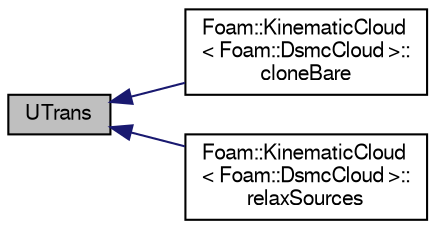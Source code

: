 digraph "UTrans"
{
  bgcolor="transparent";
  edge [fontname="FreeSans",fontsize="10",labelfontname="FreeSans",labelfontsize="10"];
  node [fontname="FreeSans",fontsize="10",shape=record];
  rankdir="LR";
  Node120 [label="UTrans",height=0.2,width=0.4,color="black", fillcolor="grey75", style="filled", fontcolor="black"];
  Node120 -> Node121 [dir="back",color="midnightblue",fontsize="10",style="solid",fontname="FreeSans"];
  Node121 [label="Foam::KinematicCloud\l\< Foam::DsmcCloud \>::\lcloneBare",height=0.2,width=0.4,color="black",URL="$a23786.html#a519c85b79b984c70934c244a934588ca",tooltip="Construct and return bare clone based on (this) with new name. "];
  Node120 -> Node122 [dir="back",color="midnightblue",fontsize="10",style="solid",fontname="FreeSans"];
  Node122 [label="Foam::KinematicCloud\l\< Foam::DsmcCloud \>::\lrelaxSources",height=0.2,width=0.4,color="black",URL="$a23786.html#a1dda0eeb0d071a4a102739a96f4532f3",tooltip="Apply relaxation to (steady state) cloud sources. "];
}

